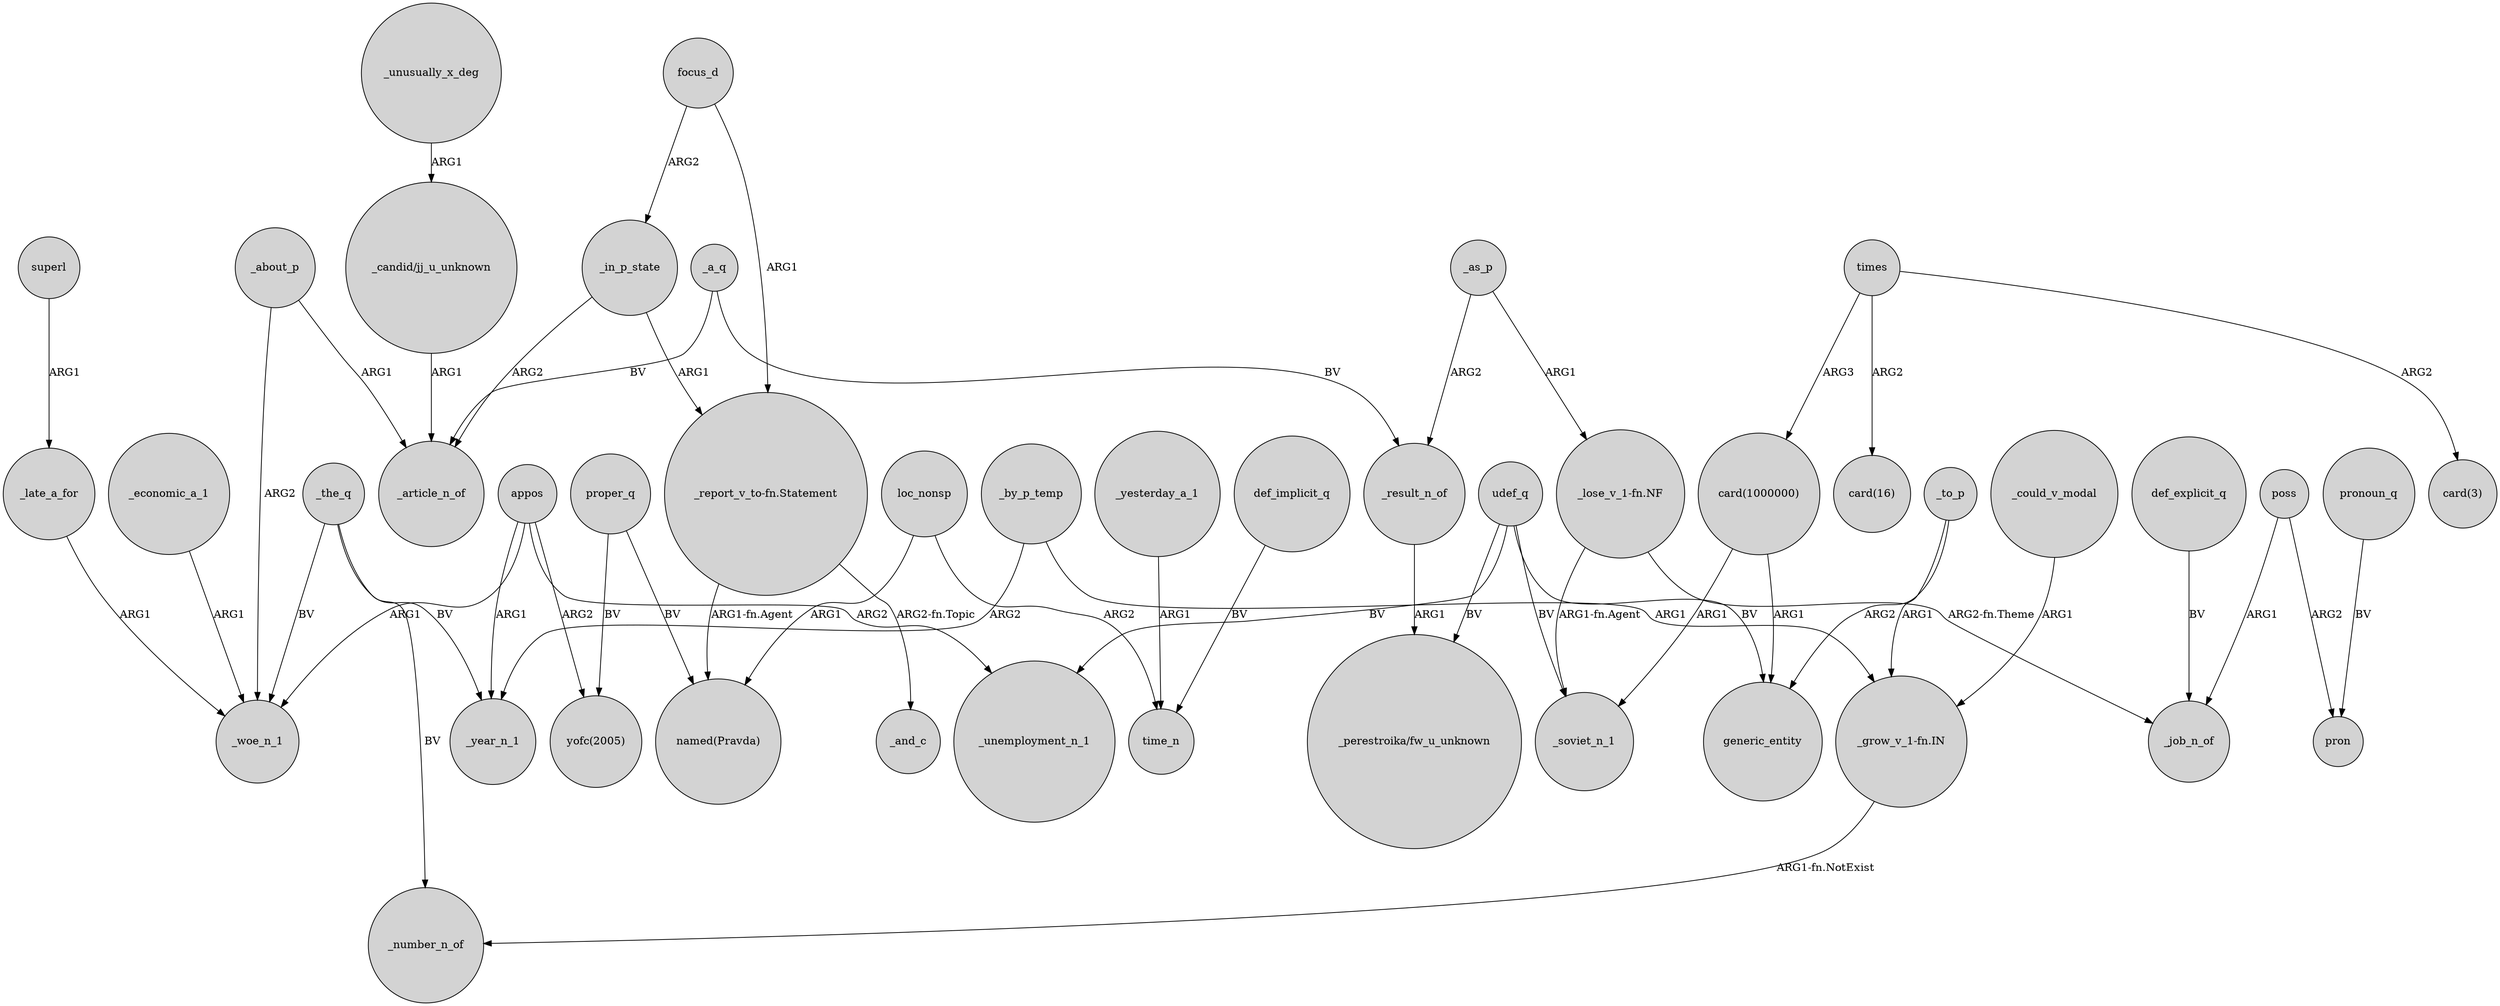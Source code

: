 digraph {
	node [shape=circle style=filled]
	"card(1000000)" -> generic_entity [label=ARG1]
	_in_p_state -> _article_n_of [label=ARG2]
	focus_d -> "_report_v_to-fn.Statement" [label=ARG1]
	_unusually_x_deg -> "_candid/jj_u_unknown" [label=ARG1]
	_yesterday_a_1 -> time_n [label=ARG1]
	udef_q -> generic_entity [label=BV]
	_about_p -> _woe_n_1 [label=ARG2]
	poss -> pron [label=ARG2]
	_in_p_state -> "_report_v_to-fn.Statement" [label=ARG1]
	_as_p -> "_lose_v_1-fn.NF" [label=ARG1]
	appos -> _year_n_1 [label=ARG1]
	_a_q -> _article_n_of [label=BV]
	focus_d -> _in_p_state [label=ARG2]
	"_lose_v_1-fn.NF" -> _job_n_of [label="ARG2-fn.Theme"]
	superl -> _late_a_for [label=ARG1]
	_the_q -> _number_n_of [label=BV]
	_a_q -> _result_n_of [label=BV]
	appos -> _unemployment_n_1 [label=ARG2]
	_the_q -> _woe_n_1 [label=BV]
	loc_nonsp -> time_n [label=ARG2]
	udef_q -> "_perestroika/fw_u_unknown" [label=BV]
	_to_p -> generic_entity [label=ARG2]
	proper_q -> "named(Pravda)" [label=BV]
	times -> "card(16)" [label=ARG2]
	udef_q -> _unemployment_n_1 [label=BV]
	_late_a_for -> _woe_n_1 [label=ARG1]
	"card(1000000)" -> _soviet_n_1 [label=ARG1]
	pronoun_q -> pron [label=BV]
	_as_p -> _result_n_of [label=ARG2]
	_by_p_temp -> _year_n_1 [label=ARG2]
	times -> "card(1000000)" [label=ARG3]
	appos -> "yofc(2005)" [label=ARG2]
	poss -> _job_n_of [label=ARG1]
	_could_v_modal -> "_grow_v_1-fn.IN" [label=ARG1]
	_by_p_temp -> "_grow_v_1-fn.IN" [label=ARG1]
	_to_p -> "_grow_v_1-fn.IN" [label=ARG1]
	loc_nonsp -> "named(Pravda)" [label=ARG1]
	def_explicit_q -> _job_n_of [label=BV]
	proper_q -> "yofc(2005)" [label=BV]
	"_report_v_to-fn.Statement" -> _and_c [label="ARG2-fn.Topic"]
	_the_q -> _year_n_1 [label=BV]
	"_report_v_to-fn.Statement" -> "named(Pravda)" [label="ARG1-fn.Agent"]
	"_grow_v_1-fn.IN" -> _number_n_of [label="ARG1-fn.NotExist"]
	times -> "card(3)" [label=ARG2]
	appos -> _woe_n_1 [label=ARG1]
	"_lose_v_1-fn.NF" -> _soviet_n_1 [label="ARG1-fn.Agent"]
	_about_p -> _article_n_of [label=ARG1]
	udef_q -> _soviet_n_1 [label=BV]
	"_candid/jj_u_unknown" -> _article_n_of [label=ARG1]
	_result_n_of -> "_perestroika/fw_u_unknown" [label=ARG1]
	_economic_a_1 -> _woe_n_1 [label=ARG1]
	def_implicit_q -> time_n [label=BV]
}
